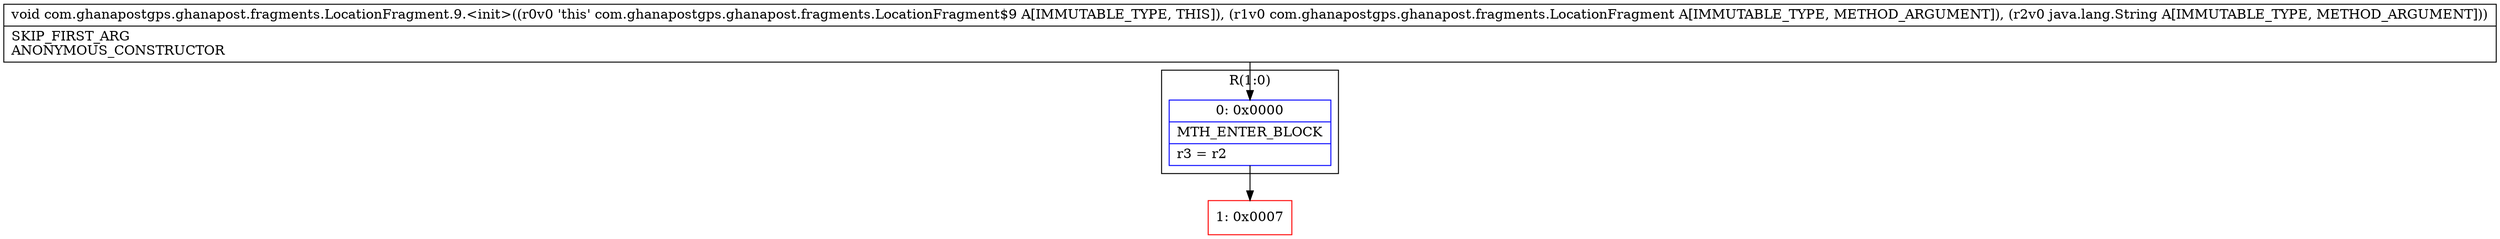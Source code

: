 digraph "CFG forcom.ghanapostgps.ghanapost.fragments.LocationFragment.9.\<init\>(Lcom\/ghanapostgps\/ghanapost\/fragments\/LocationFragment;Ljava\/lang\/String;)V" {
subgraph cluster_Region_1652467342 {
label = "R(1:0)";
node [shape=record,color=blue];
Node_0 [shape=record,label="{0\:\ 0x0000|MTH_ENTER_BLOCK\l|r3 = r2\l}"];
}
Node_1 [shape=record,color=red,label="{1\:\ 0x0007}"];
MethodNode[shape=record,label="{void com.ghanapostgps.ghanapost.fragments.LocationFragment.9.\<init\>((r0v0 'this' com.ghanapostgps.ghanapost.fragments.LocationFragment$9 A[IMMUTABLE_TYPE, THIS]), (r1v0 com.ghanapostgps.ghanapost.fragments.LocationFragment A[IMMUTABLE_TYPE, METHOD_ARGUMENT]), (r2v0 java.lang.String A[IMMUTABLE_TYPE, METHOD_ARGUMENT]))  | SKIP_FIRST_ARG\lANONYMOUS_CONSTRUCTOR\l}"];
MethodNode -> Node_0;
Node_0 -> Node_1;
}

